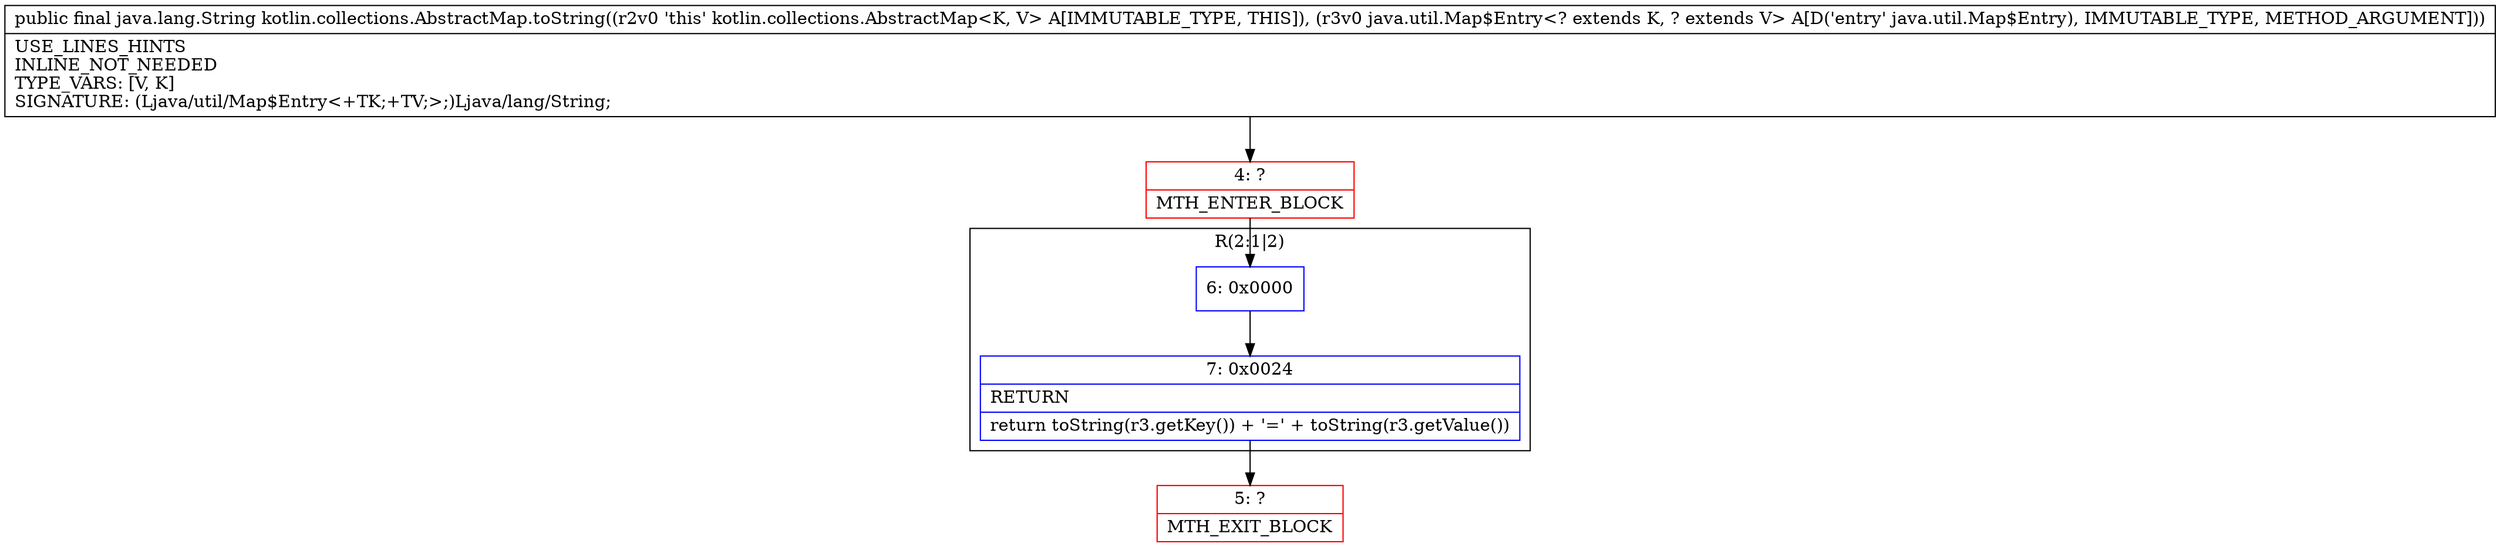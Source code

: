 digraph "CFG forkotlin.collections.AbstractMap.toString(Ljava\/util\/Map$Entry;)Ljava\/lang\/String;" {
subgraph cluster_Region_1888791678 {
label = "R(2:1|2)";
node [shape=record,color=blue];
Node_6 [shape=record,label="{6\:\ 0x0000}"];
Node_7 [shape=record,label="{7\:\ 0x0024|RETURN\l|return toString(r3.getKey()) + '=' + toString(r3.getValue())\l}"];
}
Node_4 [shape=record,color=red,label="{4\:\ ?|MTH_ENTER_BLOCK\l}"];
Node_5 [shape=record,color=red,label="{5\:\ ?|MTH_EXIT_BLOCK\l}"];
MethodNode[shape=record,label="{public final java.lang.String kotlin.collections.AbstractMap.toString((r2v0 'this' kotlin.collections.AbstractMap\<K, V\> A[IMMUTABLE_TYPE, THIS]), (r3v0 java.util.Map$Entry\<? extends K, ? extends V\> A[D('entry' java.util.Map$Entry), IMMUTABLE_TYPE, METHOD_ARGUMENT]))  | USE_LINES_HINTS\lINLINE_NOT_NEEDED\lTYPE_VARS: [V, K]\lSIGNATURE: (Ljava\/util\/Map$Entry\<+TK;+TV;\>;)Ljava\/lang\/String;\l}"];
MethodNode -> Node_4;Node_6 -> Node_7;
Node_7 -> Node_5;
Node_4 -> Node_6;
}

